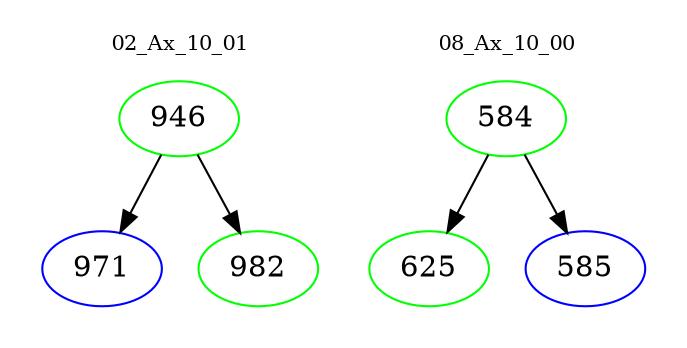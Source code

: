digraph{
subgraph cluster_0 {
color = white
label = "02_Ax_10_01";
fontsize=10;
T0_946 [label="946", color="green"]
T0_946 -> T0_971 [color="black"]
T0_971 [label="971", color="blue"]
T0_946 -> T0_982 [color="black"]
T0_982 [label="982", color="green"]
}
subgraph cluster_1 {
color = white
label = "08_Ax_10_00";
fontsize=10;
T1_584 [label="584", color="green"]
T1_584 -> T1_625 [color="black"]
T1_625 [label="625", color="green"]
T1_584 -> T1_585 [color="black"]
T1_585 [label="585", color="blue"]
}
}
